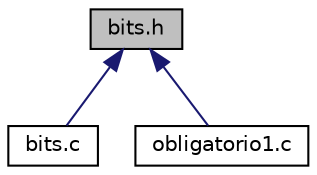 digraph "bits.h"
{
 // LATEX_PDF_SIZE
  edge [fontname="Helvetica",fontsize="10",labelfontname="Helvetica",labelfontsize="10"];
  node [fontname="Helvetica",fontsize="10",shape=record];
  Node1 [label="bits.h",height=0.2,width=0.4,color="black", fillcolor="grey75", style="filled", fontcolor="black",tooltip="Header biblioteca de manejo de bits y encriptación para Obligatorio 1 PIE."];
  Node1 -> Node2 [dir="back",color="midnightblue",fontsize="10",style="solid",fontname="Helvetica"];
  Node2 [label="bits.c",height=0.2,width=0.4,color="black", fillcolor="white", style="filled",URL="$bits_8c.html",tooltip="Codigo fuente biblioteca de manejo de bits y encriptación para Obligatorio 1 PIE."];
  Node1 -> Node3 [dir="back",color="midnightblue",fontsize="10",style="solid",fontname="Helvetica"];
  Node3 [label="obligatorio1.c",height=0.2,width=0.4,color="black", fillcolor="white", style="filled",URL="$obligatorio1_8c_source.html",tooltip=" "];
}
